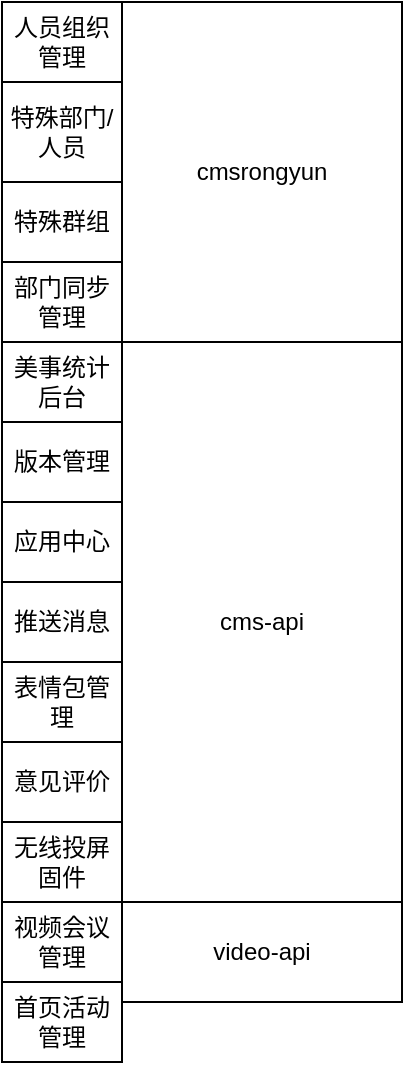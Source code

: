 <mxfile version="14.1.3" type="github"><diagram id="kmbewxWfFErhUaEFidWY" name="第 1 页"><mxGraphModel dx="1038" dy="548" grid="1" gridSize="10" guides="1" tooltips="1" connect="1" arrows="1" fold="1" page="1" pageScale="1" pageWidth="827" pageHeight="1169" math="0" shadow="0"><root><mxCell id="0"/><mxCell id="1" parent="0"/><mxCell id="lq-rZMdZzkP-MELuQwHF-2" value="" style="shape=table;html=1;whiteSpace=wrap;startSize=0;container=1;collapsible=0;childLayout=tableLayout;" vertex="1" parent="1"><mxGeometry x="150" y="140" width="60" height="530" as="geometry"/></mxCell><mxCell id="lq-rZMdZzkP-MELuQwHF-18" style="shape=partialRectangle;html=1;whiteSpace=wrap;collapsible=0;dropTarget=0;pointerEvents=0;fillColor=none;top=0;left=0;bottom=0;right=0;points=[[0,0.5],[1,0.5]];portConstraint=eastwest;" vertex="1" parent="lq-rZMdZzkP-MELuQwHF-2"><mxGeometry width="60" height="40" as="geometry"/></mxCell><mxCell id="lq-rZMdZzkP-MELuQwHF-19" value="人员组织管理" style="shape=partialRectangle;html=1;whiteSpace=wrap;connectable=0;fillColor=none;top=0;left=0;bottom=0;right=0;overflow=hidden;" vertex="1" parent="lq-rZMdZzkP-MELuQwHF-18"><mxGeometry width="60" height="40" as="geometry"/></mxCell><mxCell id="lq-rZMdZzkP-MELuQwHF-7" value="" style="shape=partialRectangle;html=1;whiteSpace=wrap;collapsible=0;dropTarget=0;pointerEvents=0;fillColor=none;top=0;left=0;bottom=0;right=0;points=[[0,0.5],[1,0.5]];portConstraint=eastwest;" vertex="1" parent="lq-rZMdZzkP-MELuQwHF-2"><mxGeometry y="40" width="60" height="50" as="geometry"/></mxCell><mxCell id="lq-rZMdZzkP-MELuQwHF-8" value="特殊部门/人员" style="shape=partialRectangle;html=1;whiteSpace=wrap;connectable=0;fillColor=none;top=0;left=0;bottom=0;right=0;overflow=hidden;" vertex="1" parent="lq-rZMdZzkP-MELuQwHF-7"><mxGeometry width="60" height="50" as="geometry"/></mxCell><mxCell id="lq-rZMdZzkP-MELuQwHF-11" value="" style="shape=partialRectangle;html=1;whiteSpace=wrap;collapsible=0;dropTarget=0;pointerEvents=0;fillColor=none;top=0;left=0;bottom=0;right=0;points=[[0,0.5],[1,0.5]];portConstraint=eastwest;" vertex="1" parent="lq-rZMdZzkP-MELuQwHF-2"><mxGeometry y="90" width="60" height="40" as="geometry"/></mxCell><mxCell id="lq-rZMdZzkP-MELuQwHF-12" value="特殊群组" style="shape=partialRectangle;html=1;whiteSpace=wrap;connectable=0;fillColor=none;top=0;left=0;bottom=0;right=0;overflow=hidden;" vertex="1" parent="lq-rZMdZzkP-MELuQwHF-11"><mxGeometry width="60" height="40" as="geometry"/></mxCell><mxCell id="lq-rZMdZzkP-MELuQwHF-28" style="shape=partialRectangle;html=1;whiteSpace=wrap;collapsible=0;dropTarget=0;pointerEvents=0;fillColor=none;top=0;left=0;bottom=0;right=0;points=[[0,0.5],[1,0.5]];portConstraint=eastwest;" vertex="1" parent="lq-rZMdZzkP-MELuQwHF-2"><mxGeometry y="130" width="60" height="40" as="geometry"/></mxCell><mxCell id="lq-rZMdZzkP-MELuQwHF-29" value="部门同步管理" style="shape=partialRectangle;html=1;whiteSpace=wrap;connectable=0;fillColor=none;top=0;left=0;bottom=0;right=0;overflow=hidden;" vertex="1" parent="lq-rZMdZzkP-MELuQwHF-28"><mxGeometry width="60" height="40" as="geometry"/></mxCell><mxCell id="lq-rZMdZzkP-MELuQwHF-30" style="shape=partialRectangle;html=1;whiteSpace=wrap;collapsible=0;dropTarget=0;pointerEvents=0;fillColor=none;top=0;left=0;bottom=0;right=0;points=[[0,0.5],[1,0.5]];portConstraint=eastwest;" vertex="1" parent="lq-rZMdZzkP-MELuQwHF-2"><mxGeometry y="170" width="60" height="40" as="geometry"/></mxCell><mxCell id="lq-rZMdZzkP-MELuQwHF-31" value="美事统计后台" style="shape=partialRectangle;html=1;whiteSpace=wrap;connectable=0;fillColor=none;top=0;left=0;bottom=0;right=0;overflow=hidden;" vertex="1" parent="lq-rZMdZzkP-MELuQwHF-30"><mxGeometry width="60" height="40" as="geometry"/></mxCell><mxCell id="lq-rZMdZzkP-MELuQwHF-26" style="shape=partialRectangle;html=1;whiteSpace=wrap;collapsible=0;dropTarget=0;pointerEvents=0;fillColor=none;top=0;left=0;bottom=0;right=0;points=[[0,0.5],[1,0.5]];portConstraint=eastwest;" vertex="1" parent="lq-rZMdZzkP-MELuQwHF-2"><mxGeometry y="210" width="60" height="40" as="geometry"/></mxCell><mxCell id="lq-rZMdZzkP-MELuQwHF-27" value="版本管理" style="shape=partialRectangle;html=1;whiteSpace=wrap;connectable=0;fillColor=none;top=0;left=0;bottom=0;right=0;overflow=hidden;" vertex="1" parent="lq-rZMdZzkP-MELuQwHF-26"><mxGeometry width="60" height="40" as="geometry"/></mxCell><mxCell id="lq-rZMdZzkP-MELuQwHF-24" style="shape=partialRectangle;html=1;whiteSpace=wrap;collapsible=0;dropTarget=0;pointerEvents=0;fillColor=none;top=0;left=0;bottom=0;right=0;points=[[0,0.5],[1,0.5]];portConstraint=eastwest;" vertex="1" parent="lq-rZMdZzkP-MELuQwHF-2"><mxGeometry y="250" width="60" height="40" as="geometry"/></mxCell><mxCell id="lq-rZMdZzkP-MELuQwHF-25" value="应用中心" style="shape=partialRectangle;html=1;whiteSpace=wrap;connectable=0;fillColor=none;top=0;left=0;bottom=0;right=0;overflow=hidden;" vertex="1" parent="lq-rZMdZzkP-MELuQwHF-24"><mxGeometry width="60" height="40" as="geometry"/></mxCell><mxCell id="lq-rZMdZzkP-MELuQwHF-22" style="shape=partialRectangle;html=1;whiteSpace=wrap;collapsible=0;dropTarget=0;pointerEvents=0;fillColor=none;top=0;left=0;bottom=0;right=0;points=[[0,0.5],[1,0.5]];portConstraint=eastwest;" vertex="1" parent="lq-rZMdZzkP-MELuQwHF-2"><mxGeometry y="290" width="60" height="40" as="geometry"/></mxCell><mxCell id="lq-rZMdZzkP-MELuQwHF-23" value="推送消息" style="shape=partialRectangle;html=1;whiteSpace=wrap;connectable=0;fillColor=none;top=0;left=0;bottom=0;right=0;overflow=hidden;" vertex="1" parent="lq-rZMdZzkP-MELuQwHF-22"><mxGeometry width="60" height="40" as="geometry"/></mxCell><mxCell id="lq-rZMdZzkP-MELuQwHF-34" style="shape=partialRectangle;html=1;whiteSpace=wrap;collapsible=0;dropTarget=0;pointerEvents=0;fillColor=none;top=0;left=0;bottom=0;right=0;points=[[0,0.5],[1,0.5]];portConstraint=eastwest;" vertex="1" parent="lq-rZMdZzkP-MELuQwHF-2"><mxGeometry y="330" width="60" height="40" as="geometry"/></mxCell><mxCell id="lq-rZMdZzkP-MELuQwHF-35" value="表情包管理" style="shape=partialRectangle;html=1;whiteSpace=wrap;connectable=0;fillColor=none;top=0;left=0;bottom=0;right=0;overflow=hidden;" vertex="1" parent="lq-rZMdZzkP-MELuQwHF-34"><mxGeometry width="60" height="40" as="geometry"/></mxCell><mxCell id="lq-rZMdZzkP-MELuQwHF-32" style="shape=partialRectangle;html=1;whiteSpace=wrap;collapsible=0;dropTarget=0;pointerEvents=0;fillColor=none;top=0;left=0;bottom=0;right=0;points=[[0,0.5],[1,0.5]];portConstraint=eastwest;" vertex="1" parent="lq-rZMdZzkP-MELuQwHF-2"><mxGeometry y="370" width="60" height="40" as="geometry"/></mxCell><mxCell id="lq-rZMdZzkP-MELuQwHF-33" value="意见评价" style="shape=partialRectangle;html=1;whiteSpace=wrap;connectable=0;fillColor=none;top=0;left=0;bottom=0;right=0;overflow=hidden;" vertex="1" parent="lq-rZMdZzkP-MELuQwHF-32"><mxGeometry width="60" height="40" as="geometry"/></mxCell><mxCell id="lq-rZMdZzkP-MELuQwHF-36" style="shape=partialRectangle;html=1;whiteSpace=wrap;collapsible=0;dropTarget=0;pointerEvents=0;fillColor=none;top=0;left=0;bottom=0;right=0;points=[[0,0.5],[1,0.5]];portConstraint=eastwest;" vertex="1" parent="lq-rZMdZzkP-MELuQwHF-2"><mxGeometry y="410" width="60" height="40" as="geometry"/></mxCell><mxCell id="lq-rZMdZzkP-MELuQwHF-37" value="无线投屏固件" style="shape=partialRectangle;html=1;whiteSpace=wrap;connectable=0;fillColor=none;top=0;left=0;bottom=0;right=0;overflow=hidden;" vertex="1" parent="lq-rZMdZzkP-MELuQwHF-36"><mxGeometry width="60" height="40" as="geometry"/></mxCell><mxCell id="lq-rZMdZzkP-MELuQwHF-38" style="shape=partialRectangle;html=1;whiteSpace=wrap;collapsible=0;dropTarget=0;pointerEvents=0;fillColor=none;top=0;left=0;bottom=0;right=0;points=[[0,0.5],[1,0.5]];portConstraint=eastwest;" vertex="1" parent="lq-rZMdZzkP-MELuQwHF-2"><mxGeometry y="450" width="60" height="40" as="geometry"/></mxCell><mxCell id="lq-rZMdZzkP-MELuQwHF-39" value="视频会议管理" style="shape=partialRectangle;html=1;whiteSpace=wrap;connectable=0;fillColor=none;top=0;left=0;bottom=0;right=0;overflow=hidden;" vertex="1" parent="lq-rZMdZzkP-MELuQwHF-38"><mxGeometry width="60" height="40" as="geometry"/></mxCell><mxCell id="lq-rZMdZzkP-MELuQwHF-40" style="shape=partialRectangle;html=1;whiteSpace=wrap;collapsible=0;dropTarget=0;pointerEvents=0;fillColor=none;top=0;left=0;bottom=0;right=0;points=[[0,0.5],[1,0.5]];portConstraint=eastwest;" vertex="1" parent="lq-rZMdZzkP-MELuQwHF-2"><mxGeometry y="490" width="60" height="40" as="geometry"/></mxCell><mxCell id="lq-rZMdZzkP-MELuQwHF-41" value="首页活动管理" style="shape=partialRectangle;html=1;whiteSpace=wrap;connectable=0;fillColor=none;top=0;left=0;bottom=0;right=0;overflow=hidden;" vertex="1" parent="lq-rZMdZzkP-MELuQwHF-40"><mxGeometry width="60" height="40" as="geometry"/></mxCell><mxCell id="lq-rZMdZzkP-MELuQwHF-44" value="cmsrongyun" style="rounded=0;whiteSpace=wrap;html=1;" vertex="1" parent="1"><mxGeometry x="210" y="140" width="140" height="170" as="geometry"/></mxCell><mxCell id="lq-rZMdZzkP-MELuQwHF-45" value="cms-api" style="rounded=0;whiteSpace=wrap;html=1;" vertex="1" parent="1"><mxGeometry x="210" y="310" width="140" height="280" as="geometry"/></mxCell><mxCell id="lq-rZMdZzkP-MELuQwHF-46" value="video-api" style="rounded=0;whiteSpace=wrap;html=1;" vertex="1" parent="1"><mxGeometry x="210" y="590" width="140" height="50" as="geometry"/></mxCell></root></mxGraphModel></diagram></mxfile>